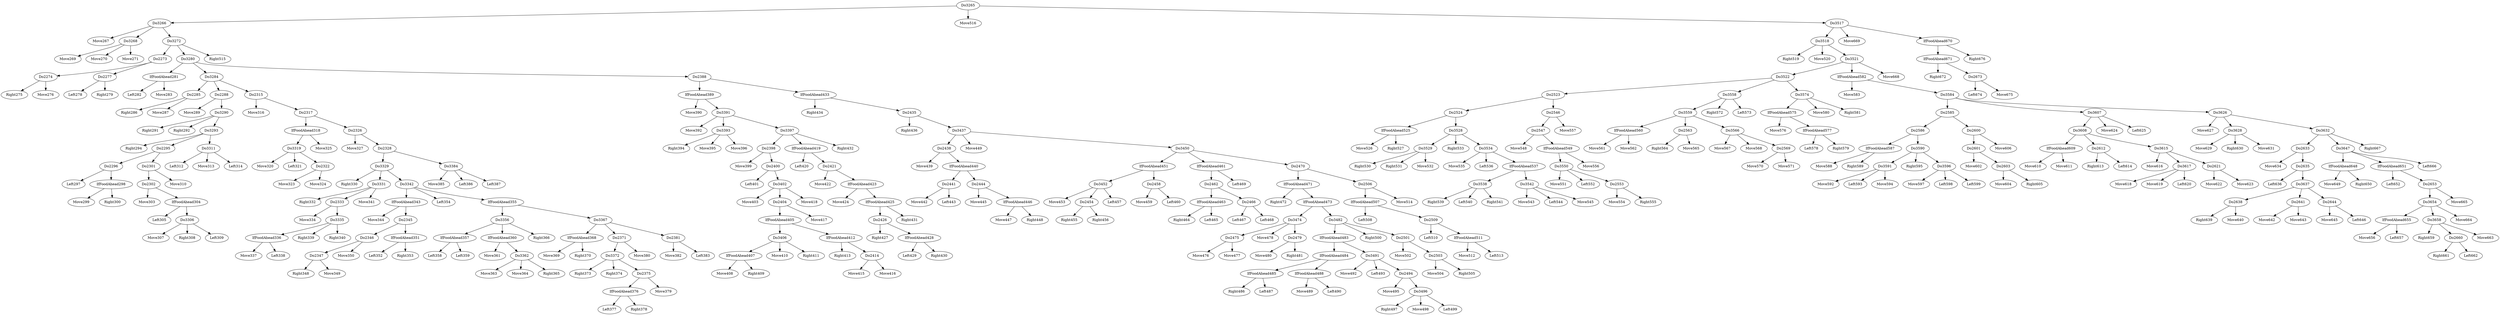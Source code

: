 digraph T {
	Do3266 -> Move267
	Do3268 -> Move269
	Do3268 -> Move270
	Do3268 -> Move271
	Do3266 -> Do3268
	Do2274 -> Right275
	Do2274 -> Move276
	Do2273 -> Do2274
	Do2277 -> Left278
	Do2277 -> Right279
	Do2273 -> Do2277
	Do3272 -> Do2273
	IfFoodAhead281 -> Left282
	IfFoodAhead281 -> Move283
	Do3280 -> IfFoodAhead281
	Do2285 -> Right286
	Do2285 -> Move287
	Do3284 -> Do2285
	Do2288 -> Move289
	Do3290 -> Right291
	Do3290 -> Right292
	Do3293 -> Right294
	Do2296 -> Left297
	IfFoodAhead298 -> Move299
	IfFoodAhead298 -> Right300
	Do2296 -> IfFoodAhead298
	Do2295 -> Do2296
	Do2302 -> Move303
	IfFoodAhead304 -> Left305
	Do3306 -> Move307
	Do3306 -> Right308
	Do3306 -> Left309
	IfFoodAhead304 -> Do3306
	Do2302 -> IfFoodAhead304
	Do2301 -> Do2302
	Do2301 -> Move310
	Do2295 -> Do2301
	Do3293 -> Do2295
	Do3311 -> Left312
	Do3311 -> Move313
	Do3311 -> Left314
	Do3293 -> Do3311
	Do3290 -> Do3293
	Do2288 -> Do3290
	Do3284 -> Do2288
	Do2315 -> Move316
	Do3319 -> Move320
	Do3319 -> Left321
	Do2322 -> Move323
	Do2322 -> Move324
	Do3319 -> Do2322
	IfFoodAhead318 -> Do3319
	IfFoodAhead318 -> Move325
	Do2317 -> IfFoodAhead318
	Do2326 -> Move327
	Do3329 -> Right330
	Do3331 -> Right332
	Do2333 -> Move334
	IfFoodAhead336 -> Move337
	IfFoodAhead336 -> Left338
	Do3335 -> IfFoodAhead336
	Do3335 -> Right339
	Do3335 -> Right340
	Do2333 -> Do3335
	Do3331 -> Do2333
	Do3331 -> Move341
	Do3329 -> Do3331
	IfFoodAhead343 -> Move344
	Do2347 -> Right348
	Do2347 -> Move349
	Do2346 -> Do2347
	Do2346 -> Move350
	Do2345 -> Do2346
	IfFoodAhead351 -> Left352
	IfFoodAhead351 -> Right353
	Do2345 -> IfFoodAhead351
	IfFoodAhead343 -> Do2345
	Do3342 -> IfFoodAhead343
	Do3342 -> Left354
	IfFoodAhead357 -> Left358
	IfFoodAhead357 -> Left359
	Do3356 -> IfFoodAhead357
	IfFoodAhead360 -> Move361
	Do3362 -> Move363
	Do3362 -> Move364
	Do3362 -> Right365
	IfFoodAhead360 -> Do3362
	Do3356 -> IfFoodAhead360
	Do3356 -> Right366
	IfFoodAhead355 -> Do3356
	IfFoodAhead368 -> Move369
	IfFoodAhead368 -> Right370
	Do3367 -> IfFoodAhead368
	Do3372 -> Right373
	Do3372 -> Right374
	IfFoodAhead376 -> Left377
	IfFoodAhead376 -> Right378
	Do2375 -> IfFoodAhead376
	Do2375 -> Move379
	Do3372 -> Do2375
	Do2371 -> Do3372
	Do2371 -> Move380
	Do3367 -> Do2371
	Do2381 -> Move382
	Do2381 -> Left383
	Do3367 -> Do2381
	IfFoodAhead355 -> Do3367
	Do3342 -> IfFoodAhead355
	Do3329 -> Do3342
	Do2328 -> Do3329
	Do3384 -> Move385
	Do3384 -> Left386
	Do3384 -> Left387
	Do2328 -> Do3384
	Do2326 -> Do2328
	Do2317 -> Do2326
	Do2315 -> Do2317
	Do3284 -> Do2315
	Do3280 -> Do3284
	IfFoodAhead389 -> Move390
	Do3391 -> Move392
	Do3393 -> Right394
	Do3393 -> Move395
	Do3393 -> Move396
	Do3391 -> Do3393
	Do2398 -> Move399
	Do2400 -> Left401
	Do3402 -> Move403
	IfFoodAhead407 -> Move408
	IfFoodAhead407 -> Right409
	Do3406 -> IfFoodAhead407
	Do3406 -> Move410
	Do3406 -> Right411
	IfFoodAhead405 -> Do3406
	IfFoodAhead412 -> Right413
	Do2414 -> Move415
	Do2414 -> Move416
	IfFoodAhead412 -> Do2414
	IfFoodAhead405 -> IfFoodAhead412
	Do2404 -> IfFoodAhead405
	Do2404 -> Move417
	Do3402 -> Do2404
	Do3402 -> Move418
	Do2400 -> Do3402
	Do2398 -> Do2400
	Do3397 -> Do2398
	IfFoodAhead419 -> Left420
	Do2421 -> Move422
	IfFoodAhead423 -> Move424
	Do2426 -> Right427
	IfFoodAhead428 -> Left429
	IfFoodAhead428 -> Right430
	Do2426 -> IfFoodAhead428
	IfFoodAhead425 -> Do2426
	IfFoodAhead425 -> Right431
	IfFoodAhead423 -> IfFoodAhead425
	Do2421 -> IfFoodAhead423
	IfFoodAhead419 -> Do2421
	Do3397 -> IfFoodAhead419
	Do3397 -> Right432
	Do3391 -> Do3397
	IfFoodAhead389 -> Do3391
	Do2388 -> IfFoodAhead389
	IfFoodAhead433 -> Right434
	Do2435 -> Right436
	Do2438 -> Move439
	Do2441 -> Move442
	Do2441 -> Left443
	IfFoodAhead440 -> Do2441
	Do2444 -> Move445
	IfFoodAhead446 -> Move447
	IfFoodAhead446 -> Right448
	Do2444 -> IfFoodAhead446
	IfFoodAhead440 -> Do2444
	Do2438 -> IfFoodAhead440
	Do3437 -> Do2438
	Do3437 -> Move449
	Do3452 -> Move453
	Do2454 -> Right455
	Do2454 -> Right456
	Do3452 -> Do2454
	Do3452 -> Left457
	IfFoodAhead451 -> Do3452
	Do2458 -> Move459
	Do2458 -> Left460
	IfFoodAhead451 -> Do2458
	Do3450 -> IfFoodAhead451
	IfFoodAhead463 -> Right464
	IfFoodAhead463 -> Left465
	Do2462 -> IfFoodAhead463
	Do2466 -> Left467
	Do2466 -> Left468
	Do2462 -> Do2466
	IfFoodAhead461 -> Do2462
	IfFoodAhead461 -> Left469
	Do3450 -> IfFoodAhead461
	IfFoodAhead471 -> Right472
	Do2475 -> Move476
	Do2475 -> Move477
	Do3474 -> Do2475
	Do3474 -> Move478
	Do2479 -> Move480
	Do2479 -> Right481
	Do3474 -> Do2479
	IfFoodAhead473 -> Do3474
	IfFoodAhead485 -> Right486
	IfFoodAhead485 -> Left487
	IfFoodAhead484 -> IfFoodAhead485
	IfFoodAhead488 -> Move489
	IfFoodAhead488 -> Left490
	IfFoodAhead484 -> IfFoodAhead488
	IfFoodAhead483 -> IfFoodAhead484
	Do3491 -> Move492
	Do3491 -> Left493
	Do2494 -> Move495
	Do3496 -> Right497
	Do3496 -> Move498
	Do3496 -> Left499
	Do2494 -> Do3496
	Do3491 -> Do2494
	IfFoodAhead483 -> Do3491
	Do3482 -> IfFoodAhead483
	Do3482 -> Right500
	Do2501 -> Move502
	Do2503 -> Move504
	Do2503 -> Right505
	Do2501 -> Do2503
	Do3482 -> Do2501
	IfFoodAhead473 -> Do3482
	IfFoodAhead471 -> IfFoodAhead473
	Do2470 -> IfFoodAhead471
	IfFoodAhead507 -> Left508
	Do2509 -> Left510
	IfFoodAhead511 -> Move512
	IfFoodAhead511 -> Left513
	Do2509 -> IfFoodAhead511
	IfFoodAhead507 -> Do2509
	Do2506 -> IfFoodAhead507
	Do2506 -> Move514
	Do2470 -> Do2506
	Do3450 -> Do2470
	Do3437 -> Do3450
	Do2435 -> Do3437
	IfFoodAhead433 -> Do2435
	Do2388 -> IfFoodAhead433
	Do3280 -> Do2388
	Do3272 -> Do3280
	Do3272 -> Right515
	Do3266 -> Do3272
	Do3265 -> Do3266
	Do3265 -> Move516
	Do3518 -> Right519
	Do3518 -> Move520
	IfFoodAhead525 -> Move526
	IfFoodAhead525 -> Right527
	Do2524 -> IfFoodAhead525
	Do3529 -> Right530
	Do3529 -> Right531
	Do3529 -> Move532
	Do3528 -> Do3529
	Do3528 -> Right533
	Do3534 -> Move535
	Do3534 -> Left536
	Do3538 -> Right539
	Do3538 -> Left540
	Do3538 -> Right541
	IfFoodAhead537 -> Do3538
	Do3542 -> Move543
	Do3542 -> Left544
	Do3542 -> Move545
	IfFoodAhead537 -> Do3542
	Do3534 -> IfFoodAhead537
	Do3528 -> Do3534
	Do2524 -> Do3528
	Do2523 -> Do2524
	Do2547 -> Move548
	Do3550 -> Move551
	Do3550 -> Left552
	Do2553 -> Move554
	Do2553 -> Right555
	Do3550 -> Do2553
	IfFoodAhead549 -> Do3550
	IfFoodAhead549 -> Move556
	Do2547 -> IfFoodAhead549
	Do2546 -> Do2547
	Do2546 -> Move557
	Do2523 -> Do2546
	Do3522 -> Do2523
	IfFoodAhead560 -> Move561
	IfFoodAhead560 -> Move562
	Do3559 -> IfFoodAhead560
	Do2563 -> Right564
	Do2563 -> Move565
	Do3559 -> Do2563
	Do3566 -> Move567
	Do3566 -> Move568
	Do2569 -> Move570
	Do2569 -> Move571
	Do3566 -> Do2569
	Do3559 -> Do3566
	Do3558 -> Do3559
	Do3558 -> Right572
	Do3558 -> Left573
	Do3522 -> Do3558
	IfFoodAhead575 -> Move576
	IfFoodAhead577 -> Left578
	IfFoodAhead577 -> Right579
	IfFoodAhead575 -> IfFoodAhead577
	Do3574 -> IfFoodAhead575
	Do3574 -> Move580
	Do3574 -> Right581
	Do3522 -> Do3574
	Do3521 -> Do3522
	IfFoodAhead582 -> Move583
	IfFoodAhead587 -> Move588
	IfFoodAhead587 -> Right589
	Do2586 -> IfFoodAhead587
	Do3591 -> Move592
	Do3591 -> Left593
	Do3591 -> Move594
	Do3590 -> Do3591
	Do3590 -> Right595
	Do3596 -> Move597
	Do3596 -> Left598
	Do3596 -> Left599
	Do3590 -> Do3596
	Do2586 -> Do3590
	Do2585 -> Do2586
	Do2601 -> Move602
	Do2603 -> Move604
	Do2603 -> Right605
	Do2601 -> Do2603
	Do2600 -> Do2601
	Do2600 -> Move606
	Do2585 -> Do2600
	Do3584 -> Do2585
	IfFoodAhead609 -> Move610
	IfFoodAhead609 -> Move611
	Do3608 -> IfFoodAhead609
	Do2612 -> Right613
	Do2612 -> Left614
	Do3608 -> Do2612
	Do3615 -> Move616
	Do3617 -> Move618
	Do3617 -> Move619
	Do3617 -> Left620
	Do3615 -> Do3617
	Do2621 -> Move622
	Do2621 -> Move623
	Do3615 -> Do2621
	Do3608 -> Do3615
	Do3607 -> Do3608
	Do3607 -> Move624
	Do3607 -> Left625
	Do3584 -> Do3607
	Do3626 -> Move627
	Do3628 -> Move629
	Do3628 -> Right630
	Do3628 -> Move631
	Do3626 -> Do3628
	Do2633 -> Move634
	Do2635 -> Left636
	Do2638 -> Right639
	Do2638 -> Move640
	Do3637 -> Do2638
	Do2641 -> Move642
	Do2641 -> Move643
	Do3637 -> Do2641
	Do2644 -> Move645
	Do2644 -> Left646
	Do3637 -> Do2644
	Do2635 -> Do3637
	Do2633 -> Do2635
	Do3632 -> Do2633
	IfFoodAhead648 -> Move649
	IfFoodAhead648 -> Right650
	Do3647 -> IfFoodAhead648
	IfFoodAhead651 -> Left652
	IfFoodAhead655 -> Move656
	IfFoodAhead655 -> Left657
	Do3654 -> IfFoodAhead655
	Do3658 -> Right659
	Do2660 -> Right661
	Do2660 -> Left662
	Do3658 -> Do2660
	Do3658 -> Move663
	Do3654 -> Do3658
	Do3654 -> Move664
	Do2653 -> Do3654
	Do2653 -> Move665
	IfFoodAhead651 -> Do2653
	Do3647 -> IfFoodAhead651
	Do3647 -> Left666
	Do3632 -> Do3647
	Do3632 -> Right667
	Do3626 -> Do3632
	Do3584 -> Do3626
	IfFoodAhead582 -> Do3584
	Do3521 -> IfFoodAhead582
	Do3521 -> Move668
	Do3518 -> Do3521
	Do3517 -> Do3518
	Do3517 -> Move669
	IfFoodAhead671 -> Right672
	Do2673 -> Left674
	Do2673 -> Move675
	IfFoodAhead671 -> Do2673
	IfFoodAhead670 -> IfFoodAhead671
	IfFoodAhead670 -> Right676
	Do3517 -> IfFoodAhead670
	Do3265 -> Do3517
}
